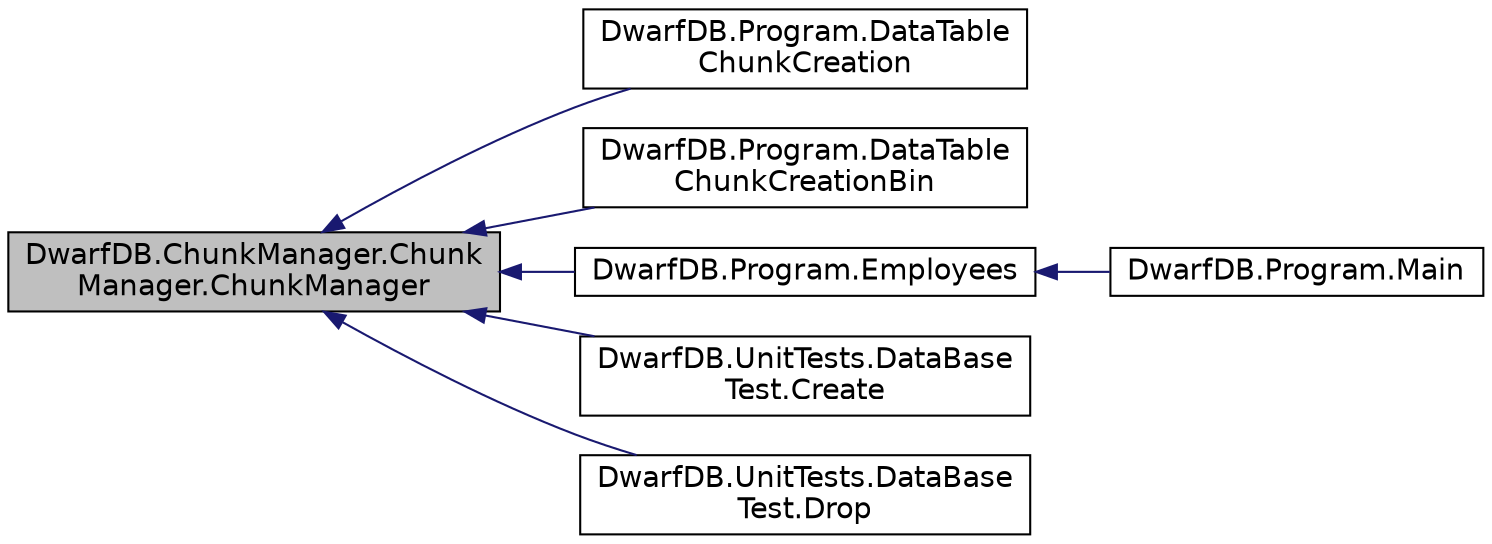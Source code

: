 digraph "DwarfDB.ChunkManager.ChunkManager.ChunkManager"
{
  edge [fontname="Helvetica",fontsize="14",labelfontname="Helvetica",labelfontsize="14"];
  node [fontname="Helvetica",fontsize="14",shape=record];
  rankdir="LR";
  Node1 [label="DwarfDB.ChunkManager.Chunk\lManager.ChunkManager",height=0.2,width=0.4,color="black", fillcolor="grey75", style="filled", fontcolor="black"];
  Node1 -> Node2 [dir="back",color="midnightblue",fontsize="14",style="solid",fontname="Helvetica"];
  Node2 [label="DwarfDB.Program.DataTable\lChunkCreation",height=0.2,width=0.4,color="black", fillcolor="white", style="filled",URL="$d2/d9a/class_dwarf_d_b_1_1_program.html#abab621dfeced1fb0c770bd5a1dffe3a6"];
  Node1 -> Node3 [dir="back",color="midnightblue",fontsize="14",style="solid",fontname="Helvetica"];
  Node3 [label="DwarfDB.Program.DataTable\lChunkCreationBin",height=0.2,width=0.4,color="black", fillcolor="white", style="filled",URL="$d2/d9a/class_dwarf_d_b_1_1_program.html#a60895b1bdf744fc3697f0055faa754fe"];
  Node1 -> Node4 [dir="back",color="midnightblue",fontsize="14",style="solid",fontname="Helvetica"];
  Node4 [label="DwarfDB.Program.Employees",height=0.2,width=0.4,color="black", fillcolor="white", style="filled",URL="$d2/d9a/class_dwarf_d_b_1_1_program.html#a59b46f2c792386b7eaaf5419cd7656a0"];
  Node4 -> Node5 [dir="back",color="midnightblue",fontsize="14",style="solid",fontname="Helvetica"];
  Node5 [label="DwarfDB.Program.Main",height=0.2,width=0.4,color="black", fillcolor="white", style="filled",URL="$d2/d9a/class_dwarf_d_b_1_1_program.html#ad191792c625399b2912062074ad4476b"];
  Node1 -> Node6 [dir="back",color="midnightblue",fontsize="14",style="solid",fontname="Helvetica"];
  Node6 [label="DwarfDB.UnitTests.DataBase\lTest.Create",height=0.2,width=0.4,color="black", fillcolor="white", style="filled",URL="$dc/db3/class_dwarf_d_b_1_1_unit_tests_1_1_data_base_test.html#a770bbf91e34112392e2385ea183ca7ee"];
  Node1 -> Node7 [dir="back",color="midnightblue",fontsize="14",style="solid",fontname="Helvetica"];
  Node7 [label="DwarfDB.UnitTests.DataBase\lTest.Drop",height=0.2,width=0.4,color="black", fillcolor="white", style="filled",URL="$dc/db3/class_dwarf_d_b_1_1_unit_tests_1_1_data_base_test.html#a3dccc953d20e97fa83507fa9958c20c7"];
}
